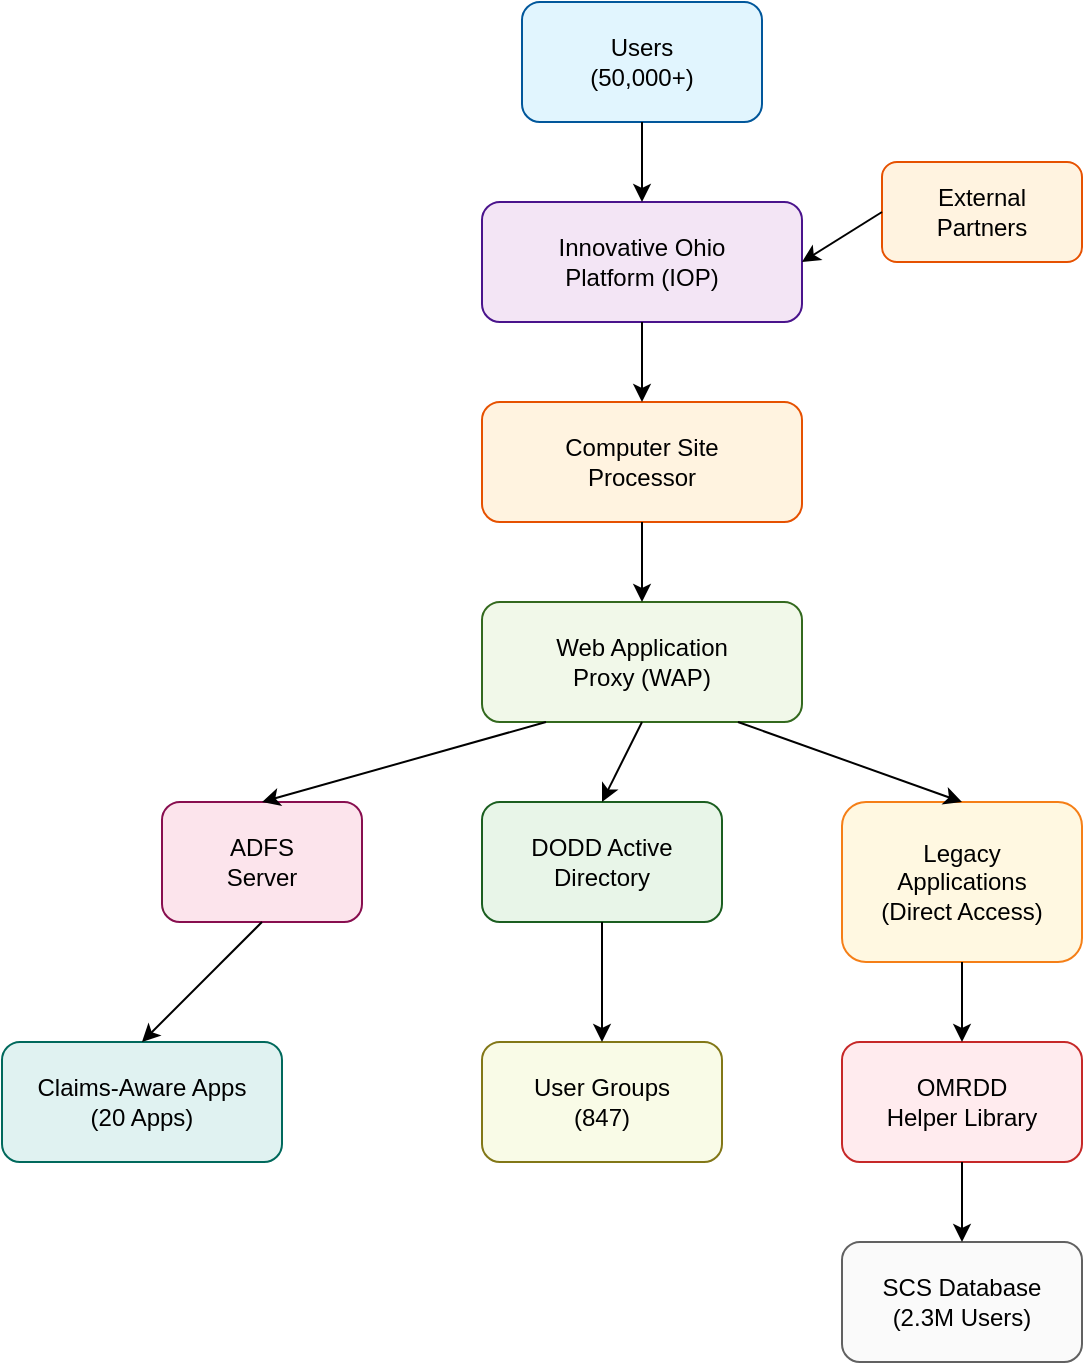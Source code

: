 <mxfile>
  <diagram name="Current State Architecture">
    <mxGraphModel dx="1422" dy="794" grid="1" gridSize="10" guides="1" tooltips="1" connect="1" arrows="1" fold="1" page="1" pageScale="1" pageWidth="827" pageHeight="1169">
      <root>
        <mxCell id="0"/>
        <mxCell id="1" parent="0"/>
        
        <!-- Users -->
        <mxCell id="2" value="Users&#xa;(50,000+)" style="rounded=1;whiteSpace=wrap;html=1;fillColor=#e1f5fe;strokeColor=#01579b;" vertex="1" parent="1">
          <mxGeometry x="340" y="40" width="120" height="60" as="geometry"/>
        </mxCell>
        
        <!-- External Partners -->
        <mxCell id="3" value="External&#xa;Partners" style="rounded=1;whiteSpace=wrap;html=1;fillColor=#fff3e0;strokeColor=#e65100;" vertex="1" parent="1">
          <mxGeometry x="520" y="120" width="100" height="50" as="geometry"/>
        </mxCell>
        
        <!-- IOP -->
        <mxCell id="4" value="Innovative Ohio&#xa;Platform (IOP)" style="rounded=1;whiteSpace=wrap;html=1;fillColor=#f3e5f5;strokeColor=#4a148c;" vertex="1" parent="1">
          <mxGeometry x="320" y="140" width="160" height="60" as="geometry"/>
        </mxCell>
        
        <!-- Computer Site Processor -->
        <mxCell id="5" value="Computer Site&#xa;Processor" style="rounded=1;whiteSpace=wrap;html=1;fillColor=#fff3e0;strokeColor=#e65100;" vertex="1" parent="1">
          <mxGeometry x="320" y="240" width="160" height="60" as="geometry"/>
        </mxCell>
        
        <!-- WAP -->
        <mxCell id="6" value="Web Application&#xa;Proxy (WAP)" style="rounded=1;whiteSpace=wrap;html=1;fillColor=#f1f8e9;strokeColor=#33691e;" vertex="1" parent="1">
          <mxGeometry x="320" y="340" width="160" height="60" as="geometry"/>
        </mxCell>
        
        <!-- ADFS Server -->
        <mxCell id="7" value="ADFS&#xa;Server" style="rounded=1;whiteSpace=wrap;html=1;fillColor=#fce4ec;strokeColor=#880e4f;" vertex="1" parent="1">
          <mxGeometry x="160" y="440" width="100" height="60" as="geometry"/>
        </mxCell>
        
        <!-- DODD Active Directory -->
        <mxCell id="8" value="DODD Active&#xa;Directory" style="rounded=1;whiteSpace=wrap;html=1;fillColor=#e8f5e8;strokeColor=#1b5e20;" vertex="1" parent="1">
          <mxGeometry x="320" y="440" width="120" height="60" as="geometry"/>
        </mxCell>
        
        <!-- Legacy Applications -->
        <mxCell id="9" value="Legacy&#xa;Applications&#xa;(Direct Access)" style="rounded=1;whiteSpace=wrap;html=1;fillColor=#fff8e1;strokeColor=#f57f17;" vertex="1" parent="1">
          <mxGeometry x="500" y="440" width="120" height="80" as="geometry"/>
        </mxCell>
        
        <!-- Claims-Aware Apps -->
        <mxCell id="10" value="Claims-Aware Apps&#xa;(20 Apps)" style="rounded=1;whiteSpace=wrap;html=1;fillColor=#e0f2f1;strokeColor=#00695c;" vertex="1" parent="1">
          <mxGeometry x="80" y="560" width="140" height="60" as="geometry"/>
        </mxCell>
        
        <!-- User Groups -->
        <mxCell id="11" value="User Groups&#xa;(847)" style="rounded=1;whiteSpace=wrap;html=1;fillColor=#f9fbe7;strokeColor=#827717;" vertex="1" parent="1">
          <mxGeometry x="320" y="560" width="120" height="60" as="geometry"/>
        </mxCell>
        
        <!-- OMRDD Helper Library -->
        <mxCell id="12" value="OMRDD&#xa;Helper Library" style="rounded=1;whiteSpace=wrap;html=1;fillColor=#ffebee;strokeColor=#c62828;" vertex="1" parent="1">
          <mxGeometry x="500" y="560" width="120" height="60" as="geometry"/>
        </mxCell>
        
        <!-- SCS Database -->
        <mxCell id="13" value="SCS Database&#xa;(2.3M Users)" style="rounded=1;whiteSpace=wrap;html=1;fillColor=#fafafa;strokeColor=#616161;" vertex="1" parent="1">
          <mxGeometry x="500" y="660" width="120" height="60" as="geometry"/>
        </mxCell>
        
        <!-- Connections -->
        <mxCell id="14" value="" style="endArrow=classic;html=1;exitX=0.5;exitY=1;exitDx=0;exitDy=0;entryX=0.5;entryY=0;entryDx=0;entryDy=0;" edge="1" parent="1" source="2" target="4">
          <mxGeometry width="50" height="50" relative="1" as="geometry">
            <mxPoint x="400" y="100" as="sourcePoint"/>
            <mxPoint x="450" y="50" as="targetPoint"/>
          </mxGeometry>
        </mxCell>
        
        <mxCell id="15" value="" style="endArrow=classic;html=1;exitX=0;exitY=0.5;exitDx=0;exitDy=0;entryX=1;entryY=0.5;entryDx=0;entryDy=0;" edge="1" parent="1" source="3" target="4">
          <mxGeometry width="50" height="50" relative="1" as="geometry">
            <mxPoint x="400" y="200" as="sourcePoint"/>
            <mxPoint x="450" y="150" as="targetPoint"/>
          </mxGeometry>
        </mxCell>
        
        <mxCell id="16" value="" style="endArrow=classic;html=1;exitX=0.5;exitY=1;exitDx=0;exitDy=0;entryX=0.5;entryY=0;entryDx=0;entryDy=0;" edge="1" parent="1" source="4" target="5">
          <mxGeometry width="50" height="50" relative="1" as="geometry">
            <mxPoint x="400" y="200" as="sourcePoint"/>
            <mxPoint x="450" y="150" as="targetPoint"/>
          </mxGeometry>
        </mxCell>
        
        <mxCell id="17" value="" style="endArrow=classic;html=1;exitX=0.5;exitY=1;exitDx=0;exitDy=0;entryX=0.5;entryY=0;entryDx=0;entryDy=0;" edge="1" parent="1" source="5" target="6">
          <mxGeometry width="50" height="50" relative="1" as="geometry">
            <mxPoint x="400" y="300" as="sourcePoint"/>
            <mxPoint x="450" y="250" as="targetPoint"/>
          </mxGeometry>
        </mxCell>
        
        <mxCell id="18" value="" style="endArrow=classic;html=1;exitX=0.2;exitY=1;exitDx=0;exitDy=0;entryX=0.5;entryY=0;entryDx=0;entryDy=0;" edge="1" parent="1" source="6" target="7">
          <mxGeometry width="50" height="50" relative="1" as="geometry">
            <mxPoint x="350" y="400" as="sourcePoint"/>
            <mxPoint x="400" y="350" as="targetPoint"/>
          </mxGeometry>
        </mxCell>
        
        <mxCell id="19" value="" style="endArrow=classic;html=1;exitX=0.5;exitY=1;exitDx=0;exitDy=0;entryX=0.5;entryY=0;entryDx=0;entryDy=0;" edge="1" parent="1" source="6" target="8">
          <mxGeometry width="50" height="50" relative="1" as="geometry">
            <mxPoint x="400" y="400" as="sourcePoint"/>
            <mxPoint x="450" y="350" as="targetPoint"/>
          </mxGeometry>
        </mxCell>
        
        <mxCell id="20" value="" style="endArrow=classic;html=1;exitX=0.8;exitY=1;exitDx=0;exitDy=0;entryX=0.5;entryY=0;entryDx=0;entryDy=0;" edge="1" parent="1" source="6" target="9">
          <mxGeometry width="50" height="50" relative="1" as="geometry">
            <mxPoint x="450" y="400" as="sourcePoint"/>
            <mxPoint x="500" y="350" as="targetPoint"/>
          </mxGeometry>
        </mxCell>
        
        <mxCell id="21" value="" style="endArrow=classic;html=1;exitX=0.5;exitY=1;exitDx=0;exitDy=0;entryX=0.5;entryY=0;entryDx=0;entryDy=0;" edge="1" parent="1" source="7" target="10">
          <mxGeometry width="50" height="50" relative="1" as="geometry">
            <mxPoint x="200" y="500" as="sourcePoint"/>
            <mxPoint x="250" y="450" as="targetPoint"/>
          </mxGeometry>
        </mxCell>
        
        <mxCell id="22" value="" style="endArrow=classic;html=1;exitX=0.5;exitY=1;exitDx=0;exitDy=0;entryX=0.5;entryY=0;entryDx=0;entryDy=0;" edge="1" parent="1" source="8" target="11">
          <mxGeometry width="50" height="50" relative="1" as="geometry">
            <mxPoint x="380" y="500" as="sourcePoint"/>
            <mxPoint x="430" y="450" as="targetPoint"/>
          </mxGeometry>
        </mxCell>
        
        <mxCell id="23" value="" style="endArrow=classic;html=1;exitX=0.5;exitY=1;exitDx=0;exitDy=0;entryX=0.5;entryY=0;entryDx=0;entryDy=0;" edge="1" parent="1" source="9" target="12">
          <mxGeometry width="50" height="50" relative="1" as="geometry">
            <mxPoint x="560" y="520" as="sourcePoint"/>
            <mxPoint x="610" y="470" as="targetPoint"/>
          </mxGeometry>
        </mxCell>
        
        <mxCell id="24" value="" style="endArrow=classic;html=1;exitX=0.5;exitY=1;exitDx=0;exitDy=0;entryX=0.5;entryY=0;entryDx=0;entryDy=0;" edge="1" parent="1" source="12" target="13">
          <mxGeometry width="50" height="50" relative="1" as="geometry">
            <mxPoint x="560" y="620" as="sourcePoint"/>
            <mxPoint x="610" y="570" as="targetPoint"/>
          </mxGeometry>
        </mxCell>
      </root>
    </mxGraphModel>
  </diagram>
</mxfile>